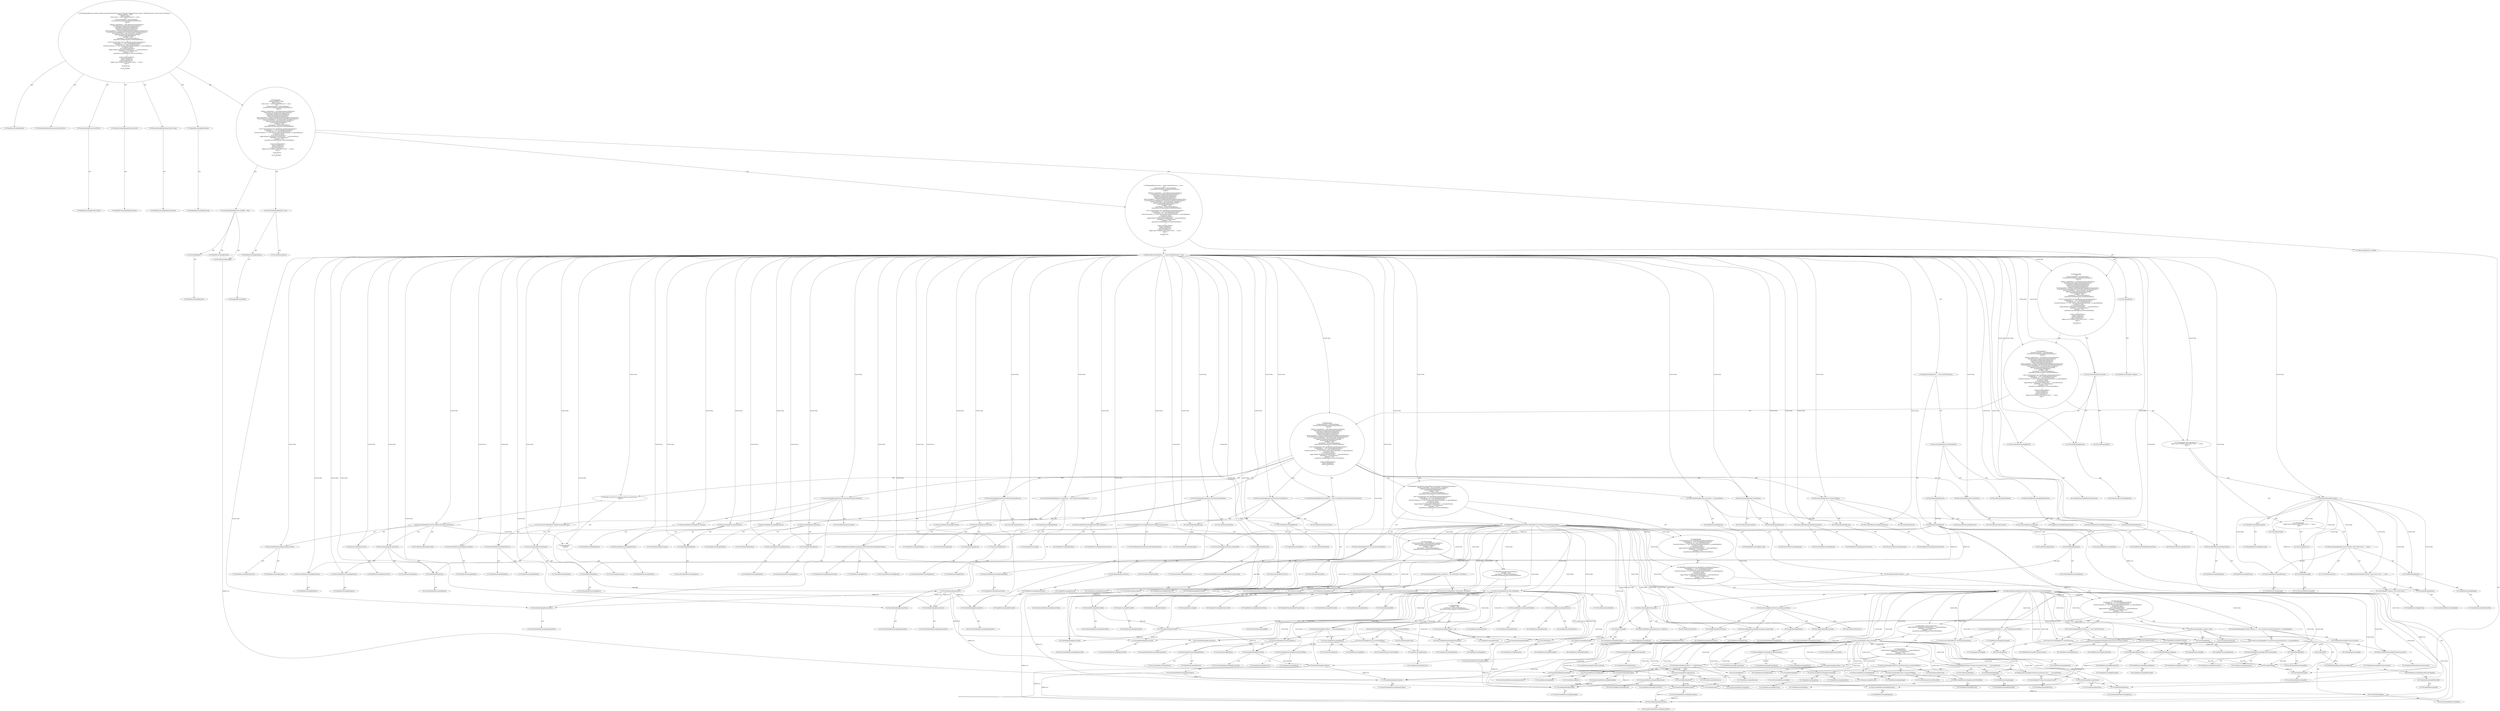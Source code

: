 digraph "addInstrumentationToArchive#?,CoberturaFile,ZipInputStream,ZipOutputStream" {
0 [label="2:CtTypeReferenceImpl@boolean" shape=ellipse]
1 [label="2:CtVirtualElement@addInstrumentationToArchive" shape=ellipse]
2 [label="3:CtParameterImpl@CoberturaFile file" shape=ellipse]
3 [label="3:CtTypeReferenceImpl@CoberturaFile" shape=ellipse]
4 [label="3:CtParameterImpl@ZipInputStream archive" shape=ellipse]
5 [label="3:CtTypeReferenceImpl@ZipInputStream" shape=ellipse]
6 [label="3:CtParameterImpl@ZipOutputStream output" shape=ellipse]
7 [label="3:CtTypeReferenceImpl@ZipOutputStream" shape=ellipse]
8 [label="3:CtTypeReferenceImpl@Exception" shape=ellipse]
9 [label="3:CtPackageReferenceImpl@java.lang" shape=ellipse]
10 [label="4:CtTypeReferenceImpl@boolean" shape=ellipse]
11 [label="4:CtLiteralImpl@false" shape=ellipse]
12 [label="4:CtTypeReferenceImpl@boolean" shape=ellipse]
13 [label="4:CtVirtualElement@modified" shape=ellipse]
14 [label="4:CtLocalVariableImpl@boolean modified = false" shape=ellipse]
15 [label="5:CtTypeReferenceImpl@ZipEntry" shape=ellipse]
16 [label="5:CtPackageReferenceImpl@" shape=ellipse]
17 [label="5:CtVirtualElement@entry" shape=ellipse]
18 [label="5:CtLocalVariableImpl@ZipEntry entry" shape=ellipse]
19 [label="6:CtVariableWriteImpl@entry" shape=ellipse]
20 [label="6:CtLocalVariableReferenceImpl@entry" shape=ellipse]
21 [label="6:CtExecutableReferenceImpl@getNextEntry()" shape=ellipse]
22 [label="6:CtTypeReferenceImpl@ZipInputStream" shape=ellipse]
23 [label="6:CtVirtualElement@getNextEntry" shape=ellipse]
24 [label="6:CtVariableReadImpl@archive" shape=ellipse]
25 [label="6:CtParameterReferenceImpl@archive" shape=ellipse]
26 [label="6:CtInvocationImpl@archive.getNextEntry()" shape=ellipse]
27 [label="6:CtAssignmentImpl@(entry = archive.getNextEntry())" shape=ellipse]
28 [label="6:CtLiteralImpl@null" shape=ellipse]
29 [label="6:CtTypeReferenceImpl@<nulltype>" shape=ellipse]
30 [label="6:CtBinaryOperatorImpl@(entry = archive.getNextEntry()) != null" shape=ellipse]
31 [label="8:CtTypeReferenceImpl@String" shape=ellipse]
32 [label="8:CtPackageReferenceImpl@java.lang" shape=ellipse]
33 [label="8:CtExecutableReferenceImpl@getName()" shape=ellipse]
34 [label="8:CtTypeReferenceImpl@ZipEntry" shape=ellipse]
35 [label="8:CtTypeReferenceImpl@String" shape=ellipse]
36 [label="8:CtVirtualElement@getName" shape=ellipse]
37 [label="8:CtVariableReadImpl@entry" shape=ellipse]
38 [label="8:CtLocalVariableReferenceImpl@entry" shape=ellipse]
39 [label="8:CtInvocationImpl@entry.getName()" shape=ellipse]
40 [label="8:CtVirtualElement@entryName" shape=ellipse]
41 [label="8:CtLocalVariableImpl@String entryName = entry.getName()" shape=ellipse]
42 [label="9:CtExecutableReferenceImpl@isSignatureFile()" shape=ellipse]
43 [label="9:CtTypeReferenceImpl@ArchiveUtil" shape=ellipse]
44 [label="9:CtTypeReferenceImpl@boolean" shape=ellipse]
45 [label="9:CtVirtualElement@isSignatureFile" shape=ellipse]
46 [label="9:CtTypeAccessImpl@ArchiveUtil" shape=ellipse]
47 [label="9:CtTypeReferenceImpl@ArchiveUtil" shape=ellipse]
48 [label="9:CtExecutableReferenceImpl@getName()" shape=ellipse]
49 [label="9:CtTypeReferenceImpl@ZipEntry" shape=ellipse]
50 [label="9:CtVirtualElement@getName" shape=ellipse]
51 [label="9:CtVariableReadImpl@entry" shape=ellipse]
52 [label="9:CtLocalVariableReferenceImpl@entry" shape=ellipse]
53 [label="9:CtInvocationImpl@entry.getName()" shape=ellipse]
54 [label="9:CtInvocationImpl@ArchiveUtil.isSignatureFile(entry.getName())" shape=ellipse]
55 [label="10:CtContinueImpl@continue" shape=ellipse]
56 [label="9:CtBlockImpl@\{
    continue;
\}" shape=ellipse]
57 [label="9:CtIfImpl@if (ArchiveUtil.isSignatureFile(entry.getName())) \{
    continue;
\}" shape=ellipse]
58 [label="12:CtTypeReferenceImpl@ZipEntry" shape=ellipse]
59 [label="12:CtPackageReferenceImpl@" shape=ellipse]
60 [label="12:CtExecutableReferenceImpl@ZipEntry()" shape=ellipse]
61 [label="12:CtTypeReferenceImpl@ZipEntry" shape=ellipse]
62 [label="12:CtTypeReferenceImpl@ZipEntry" shape=ellipse]
63 [label="12:CtExecutableReferenceImpl@getName()" shape=ellipse]
64 [label="12:CtTypeReferenceImpl@ZipEntry" shape=ellipse]
65 [label="12:CtVirtualElement@getName" shape=ellipse]
66 [label="12:CtVariableReadImpl@entry" shape=ellipse]
67 [label="12:CtLocalVariableReferenceImpl@entry" shape=ellipse]
68 [label="12:CtInvocationImpl@entry.getName()" shape=ellipse]
69 [label="12:CtConstructorCallImpl@new ZipEntry(entry.getName())" shape=ellipse]
70 [label="12:CtVirtualElement@outputEntry" shape=ellipse]
71 [label="12:CtLocalVariableImpl@ZipEntry outputEntry = new ZipEntry(entry.getName())" shape=ellipse]
72 [label="13:CtExecutableReferenceImpl@setComment()" shape=ellipse]
73 [label="13:CtTypeReferenceImpl@ZipEntry" shape=ellipse]
74 [label="13:CtVirtualElement@setComment" shape=ellipse]
75 [label="13:CtVariableReadImpl@outputEntry" shape=ellipse]
76 [label="13:CtLocalVariableReferenceImpl@outputEntry" shape=ellipse]
77 [label="13:CtExecutableReferenceImpl@getComment()" shape=ellipse]
78 [label="13:CtTypeReferenceImpl@ZipEntry" shape=ellipse]
79 [label="13:CtVirtualElement@getComment" shape=ellipse]
80 [label="13:CtVariableReadImpl@entry" shape=ellipse]
81 [label="13:CtLocalVariableReferenceImpl@entry" shape=ellipse]
82 [label="13:CtInvocationImpl@entry.getComment()" shape=ellipse]
83 [label="13:CtInvocationImpl@outputEntry.setComment(entry.getComment())" shape=ellipse]
84 [label="14:CtExecutableReferenceImpl@setExtra()" shape=ellipse]
85 [label="14:CtTypeReferenceImpl@ZipEntry" shape=ellipse]
86 [label="14:CtVirtualElement@setExtra" shape=ellipse]
87 [label="14:CtVariableReadImpl@outputEntry" shape=ellipse]
88 [label="14:CtLocalVariableReferenceImpl@outputEntry" shape=ellipse]
89 [label="14:CtExecutableReferenceImpl@getExtra()" shape=ellipse]
90 [label="14:CtTypeReferenceImpl@ZipEntry" shape=ellipse]
91 [label="14:CtVirtualElement@getExtra" shape=ellipse]
92 [label="14:CtVariableReadImpl@entry" shape=ellipse]
93 [label="14:CtLocalVariableReferenceImpl@entry" shape=ellipse]
94 [label="14:CtInvocationImpl@entry.getExtra()" shape=ellipse]
95 [label="14:CtInvocationImpl@outputEntry.setExtra(entry.getExtra())" shape=ellipse]
96 [label="15:CtExecutableReferenceImpl@setTime()" shape=ellipse]
97 [label="15:CtTypeReferenceImpl@ZipEntry" shape=ellipse]
98 [label="15:CtVirtualElement@setTime" shape=ellipse]
99 [label="15:CtVariableReadImpl@outputEntry" shape=ellipse]
100 [label="15:CtLocalVariableReferenceImpl@outputEntry" shape=ellipse]
101 [label="15:CtExecutableReferenceImpl@getTime()" shape=ellipse]
102 [label="15:CtTypeReferenceImpl@ZipEntry" shape=ellipse]
103 [label="15:CtVirtualElement@getTime" shape=ellipse]
104 [label="15:CtVariableReadImpl@entry" shape=ellipse]
105 [label="15:CtLocalVariableReferenceImpl@entry" shape=ellipse]
106 [label="15:CtInvocationImpl@entry.getTime()" shape=ellipse]
107 [label="15:CtInvocationImpl@outputEntry.setTime(entry.getTime())" shape=ellipse]
108 [label="16:CtExecutableReferenceImpl@putNextEntry(ZipEntry)" shape=ellipse]
109 [label="16:CtTypeReferenceImpl@ZipOutputStream" shape=ellipse]
110 [label="16:CtTypeReferenceImpl@ZipEntry" shape=ellipse]
111 [label="16:CtVirtualElement@putNextEntry" shape=ellipse]
112 [label="16:CtVariableReadImpl@output" shape=ellipse]
113 [label="16:CtParameterReferenceImpl@output" shape=ellipse]
114 [label="16:CtVariableReadImpl@outputEntry" shape=ellipse]
115 [label="16:CtLocalVariableReferenceImpl@outputEntry" shape=ellipse]
116 [label="16:CtInvocationImpl@output.putNextEntry(outputEntry)" shape=ellipse]
117 [label="17:CtVirtualElement@byte[]" shape=ellipse]
118 [label="17:CtArrayTypeReferenceImpl@byte[]" shape=ellipse]
119 [label="17:CtTypeReferenceImpl@byte" shape=ellipse]
120 [label="17:CtExecutableReferenceImpl@createByteArrayFromInputStream(ZipInputStream)" shape=ellipse]
121 [label="17:CtTypeReferenceImpl@IOUtil" shape=ellipse]
122 [label="17:CtArrayTypeReferenceImpl@byte[]" shape=ellipse]
123 [label="17:CtTypeReferenceImpl@ZipInputStream" shape=ellipse]
124 [label="17:CtVirtualElement@createByteArrayFromInputStream" shape=ellipse]
125 [label="17:CtTypeAccessImpl@IOUtil" shape=ellipse]
126 [label="17:CtTypeReferenceImpl@IOUtil" shape=ellipse]
127 [label="17:CtVariableReadImpl@archive" shape=ellipse]
128 [label="17:CtParameterReferenceImpl@archive" shape=ellipse]
129 [label="17:CtInvocationImpl@IOUtil.createByteArrayFromInputStream(archive)" shape=ellipse]
130 [label="17:CtVirtualElement@entryBytes" shape=ellipse]
131 [label="17:CtLocalVariableImpl@byte[] entryBytes = IOUtil.createByteArrayFromInputStream(archive)" shape=ellipse]
132 [label="18:CtExecutableReferenceImpl@isSpecified()" shape=ellipse]
133 [label="18:CtTypeReferenceImpl@classPattern" shape=ellipse]
134 [label="18:CtVirtualElement@isSpecified" shape=ellipse]
135 [label="18:CtFieldReferenceImpl@classPattern" shape=ellipse]
136 [label="18:CtTypeReferenceImpl@PlaceHold" shape=ellipse]
137 [label="18:CtFieldReadImpl@classPattern" shape=ellipse]
138 [label="18:CtInvocationImpl@classPattern.isSpecified()" shape=ellipse]
139 [label="18:CtExecutableReferenceImpl@isArchive(java.lang.String)" shape=ellipse]
140 [label="18:CtTypeReferenceImpl@ArchiveUtil" shape=ellipse]
141 [label="18:CtTypeReferenceImpl@String" shape=ellipse]
142 [label="18:CtVirtualElement@isArchive" shape=ellipse]
143 [label="18:CtTypeAccessImpl@ArchiveUtil" shape=ellipse]
144 [label="18:CtTypeReferenceImpl@ArchiveUtil" shape=ellipse]
145 [label="18:CtVariableReadImpl@entryName" shape=ellipse]
146 [label="18:CtLocalVariableReferenceImpl@entryName" shape=ellipse]
147 [label="18:CtInvocationImpl@ArchiveUtil.isArchive(entryName)" shape=ellipse]
148 [label="18:CtBinaryOperatorImpl@classPattern.isSpecified() && ArchiveUtil.isArchive(entryName)" shape=ellipse]
149 [label="19:CtTypeReferenceImpl@Archive" shape=ellipse]
150 [label="19:CtPackageReferenceImpl@" shape=ellipse]
151 [label="19:CtExecutableReferenceImpl@Archive()" shape=ellipse]
152 [label="19:CtTypeReferenceImpl@Archive" shape=ellipse]
153 [label="19:CtTypeReferenceImpl@Archive" shape=ellipse]
154 [label="19:CtVariableReadImpl@file" shape=ellipse]
155 [label="19:CtParameterReferenceImpl@file" shape=ellipse]
156 [label="19:CtVariableReadImpl@entryBytes" shape=ellipse]
157 [label="19:CtLocalVariableReferenceImpl@entryBytes" shape=ellipse]
158 [label="19:CtConstructorCallImpl@new Archive(file, entryBytes)" shape=ellipse]
159 [label="19:CtVirtualElement@archiveObj" shape=ellipse]
160 [label="19:CtLocalVariableImpl@Archive archiveObj = new Archive(file, entryBytes)" shape=ellipse]
161 [label="20:CtExecutableReferenceImpl@addInstrumentationToArchive(CoberturaFile,ZipInputStream,ZipOutputStream)" shape=ellipse]
162 [label="20:CtTypeReferenceImpl@PlaceHold" shape=ellipse]
163 [label="20:CtTypeReferenceImpl@boolean" shape=ellipse]
164 [label="20:CtTypeReferenceImpl@CoberturaFile" shape=ellipse]
165 [label="20:CtTypeReferenceImpl@ZipInputStream" shape=ellipse]
166 [label="20:CtTypeReferenceImpl@ZipOutputStream" shape=ellipse]
167 [label="20:CtVirtualElement@addInstrumentationToArchive" shape=ellipse]
168 [label="20:CtTypeAccessImpl@PlaceHold" shape=ellipse]
169 [label="20:CtTypeReferenceImpl@PlaceHold" shape=ellipse]
170 [label="20:CtThisAccessImpl@" shape=ellipse]
171 [label="20:CtTypeReferenceImpl@PlaceHold" shape=ellipse]
172 [label="20:CtVariableReadImpl@archiveObj" shape=ellipse]
173 [label="20:CtLocalVariableReferenceImpl@archiveObj" shape=ellipse]
174 [label="20:CtInvocationImpl@addInstrumentationToArchive(archiveObj)" shape=ellipse]
175 [label="21:CtExecutableReferenceImpl@isModified()" shape=ellipse]
176 [label="21:CtTypeReferenceImpl@Archive" shape=ellipse]
177 [label="21:CtTypeReferenceImpl@boolean" shape=ellipse]
178 [label="21:CtVirtualElement@isModified" shape=ellipse]
179 [label="21:CtVariableReadImpl@archiveObj" shape=ellipse]
180 [label="21:CtLocalVariableReferenceImpl@archiveObj" shape=ellipse]
181 [label="21:CtInvocationImpl@archiveObj.isModified()" shape=ellipse]
182 [label="22:CtVariableWriteImpl@modified" shape=ellipse]
183 [label="22:CtLocalVariableReferenceImpl@modified" shape=ellipse]
184 [label="22:CtLiteralImpl@true" shape=ellipse]
185 [label="22:CtTypeReferenceImpl@boolean" shape=ellipse]
186 [label="22:CtTypeReferenceImpl@boolean" shape=ellipse]
187 [label="22:CtAssignmentImpl@modified = true" shape=ellipse]
188 [label="23:CtVariableWriteImpl@entryBytes" shape=ellipse]
189 [label="23:CtLocalVariableReferenceImpl@entryBytes" shape=ellipse]
190 [label="23:CtExecutableReferenceImpl@getBytes()" shape=ellipse]
191 [label="23:CtTypeReferenceImpl@Archive" shape=ellipse]
192 [label="23:CtArrayTypeReferenceImpl@byte[]" shape=ellipse]
193 [label="23:CtVirtualElement@getBytes" shape=ellipse]
194 [label="23:CtVariableReadImpl@archiveObj" shape=ellipse]
195 [label="23:CtLocalVariableReferenceImpl@archiveObj" shape=ellipse]
196 [label="23:CtInvocationImpl@archiveObj.getBytes()" shape=ellipse]
197 [label="23:CtVirtualElement@byte[]" shape=ellipse]
198 [label="23:CtArrayTypeReferenceImpl@byte[]" shape=ellipse]
199 [label="23:CtTypeReferenceImpl@byte" shape=ellipse]
200 [label="23:CtAssignmentImpl@entryBytes = archiveObj.getBytes()" shape=ellipse]
201 [label="24:CtExecutableReferenceImpl@setTime(long)" shape=ellipse]
202 [label="24:CtTypeReferenceImpl@ZipEntry" shape=ellipse]
203 [label="24:CtTypeReferenceImpl@long" shape=ellipse]
204 [label="24:CtVirtualElement@setTime" shape=ellipse]
205 [label="24:CtVariableReadImpl@outputEntry" shape=ellipse]
206 [label="24:CtLocalVariableReferenceImpl@outputEntry" shape=ellipse]
207 [label="24:CtExecutableReferenceImpl@currentTimeMillis()" shape=ellipse]
208 [label="24:CtTypeReferenceImpl@System" shape=ellipse]
209 [label="24:CtTypeReferenceImpl@long" shape=ellipse]
210 [label="24:CtVirtualElement@currentTimeMillis" shape=ellipse]
211 [label="24:CtTypeAccessImpl@System" shape=ellipse]
212 [label="24:CtTypeReferenceImpl@System" shape=ellipse]
213 [label="24:CtInvocationImpl@System.currentTimeMillis()" shape=ellipse]
214 [label="24:CtInvocationImpl@outputEntry.setTime(System.currentTimeMillis())" shape=ellipse]
215 [label="21:CtBlockImpl@\{
    modified = true;
    entryBytes = archiveObj.getBytes();
    outputEntry.setTime(System.currentTimeMillis());
\}" shape=ellipse]
216 [label="21:CtIfImpl@if (archiveObj.isModified()) \{
    modified = true;
    entryBytes = archiveObj.getBytes();
    outputEntry.setTime(System.currentTimeMillis());
\}" shape=ellipse]
217 [label="18:CtBlockImpl@\{
    Archive archiveObj = new Archive(file, entryBytes);
    addInstrumentationToArchive(archiveObj);
    if (archiveObj.isModified()) \{
        modified = true;
        entryBytes = archiveObj.getBytes();
        outputEntry.setTime(System.currentTimeMillis());
    \}
\}" shape=ellipse]
218 [label="26:CtExecutableReferenceImpl@isClass(<unknown>)" shape=ellipse]
219 [label="26:CtTypeReferenceImpl@null" shape=ellipse]
220 [label="26:CtVirtualElement@isClass" shape=ellipse]
221 [label="26:CtTypeAccessImpl@PlaceHold" shape=ellipse]
222 [label="26:CtTypeReferenceImpl@PlaceHold" shape=ellipse]
223 [label="26:CtThisAccessImpl@" shape=ellipse]
224 [label="26:CtTypeReferenceImpl@PlaceHold" shape=ellipse]
225 [label="26:CtVariableReadImpl@entry" shape=ellipse]
226 [label="26:CtLocalVariableReferenceImpl@entry" shape=ellipse]
227 [label="26:CtInvocationImpl@isClass(entry)" shape=ellipse]
228 [label="26:CtExecutableReferenceImpl@matches(java.lang.String)" shape=ellipse]
229 [label="26:CtTypeReferenceImpl@classPattern" shape=ellipse]
230 [label="26:CtTypeReferenceImpl@String" shape=ellipse]
231 [label="26:CtVirtualElement@matches" shape=ellipse]
232 [label="26:CtFieldReferenceImpl@classPattern" shape=ellipse]
233 [label="26:CtTypeReferenceImpl@PlaceHold" shape=ellipse]
234 [label="26:CtFieldReadImpl@classPattern" shape=ellipse]
235 [label="26:CtVariableReadImpl@entryName" shape=ellipse]
236 [label="26:CtLocalVariableReferenceImpl@entryName" shape=ellipse]
237 [label="26:CtInvocationImpl@classPattern.matches(entryName)" shape=ellipse]
238 [label="26:CtBinaryOperatorImpl@isClass(entry) && classPattern.matches(entryName)" shape=ellipse]
239 [label="27:CtTypeReferenceImpl@ClassReader" shape=ellipse]
240 [label="27:CtPackageReferenceImpl@" shape=ellipse]
241 [label="27:CtExecutableReferenceImpl@ClassReader(byte[])" shape=ellipse]
242 [label="27:CtTypeReferenceImpl@ClassReader" shape=ellipse]
243 [label="27:CtTypeReferenceImpl@ClassReader" shape=ellipse]
244 [label="27:CtArrayTypeReferenceImpl@byte[]" shape=ellipse]
245 [label="27:CtVariableReadImpl@entryBytes" shape=ellipse]
246 [label="27:CtLocalVariableReferenceImpl@entryBytes" shape=ellipse]
247 [label="27:CtConstructorCallImpl@new ClassReader(entryBytes)" shape=ellipse]
248 [label="27:CtVirtualElement@cr" shape=ellipse]
249 [label="27:CtLocalVariableImpl@ClassReader cr = new ClassReader(entryBytes)" shape=ellipse]
250 [label="28:CtTypeReferenceImpl@ClassWriter" shape=ellipse]
251 [label="28:CtPackageReferenceImpl@" shape=ellipse]
252 [label="28:CtExecutableReferenceImpl@ClassWriter(boolean)" shape=ellipse]
253 [label="28:CtTypeReferenceImpl@ClassWriter" shape=ellipse]
254 [label="28:CtTypeReferenceImpl@ClassWriter" shape=ellipse]
255 [label="28:CtTypeReferenceImpl@boolean" shape=ellipse]
256 [label="28:CtLiteralImpl@true" shape=ellipse]
257 [label="28:CtTypeReferenceImpl@boolean" shape=ellipse]
258 [label="28:CtConstructorCallImpl@new ClassWriter(true)" shape=ellipse]
259 [label="28:CtVirtualElement@cw" shape=ellipse]
260 [label="28:CtLocalVariableImpl@ClassWriter cw = new ClassWriter(true)" shape=ellipse]
261 [label="29:CtTypeReferenceImpl@ClassInstrumenter" shape=ellipse]
262 [label="29:CtPackageReferenceImpl@" shape=ellipse]
263 [label="29:CtExecutableReferenceImpl@ClassInstrumenter()" shape=ellipse]
264 [label="29:CtTypeReferenceImpl@ClassInstrumenter" shape=ellipse]
265 [label="29:CtTypeReferenceImpl@ClassInstrumenter" shape=ellipse]
266 [label="29:CtFieldReferenceImpl@projectData" shape=ellipse]
267 [label="29:CtTypeReferenceImpl@PlaceHold" shape=ellipse]
268 [label="29:CtFieldReadImpl@projectData" shape=ellipse]
269 [label="29:CtVariableReadImpl@cw" shape=ellipse]
270 [label="29:CtLocalVariableReferenceImpl@cw" shape=ellipse]
271 [label="29:CtFieldReferenceImpl@ignoreRegexes" shape=ellipse]
272 [label="29:CtTypeReferenceImpl@PlaceHold" shape=ellipse]
273 [label="29:CtFieldReadImpl@ignoreRegexes" shape=ellipse]
274 [label="29:CtConstructorCallImpl@new ClassInstrumenter(projectData, cw, ignoreRegexes)" shape=ellipse]
275 [label="29:CtVirtualElement@cv" shape=ellipse]
276 [label="29:CtLocalVariableImpl@ClassInstrumenter cv = new ClassInstrumenter(projectData, cw, ignoreRegexes)" shape=ellipse]
277 [label="30:CtExecutableReferenceImpl@accept(ClassInstrumenter,boolean)" shape=ellipse]
278 [label="30:CtTypeReferenceImpl@ClassReader" shape=ellipse]
279 [label="30:CtTypeReferenceImpl@ClassInstrumenter" shape=ellipse]
280 [label="30:CtTypeReferenceImpl@boolean" shape=ellipse]
281 [label="30:CtVirtualElement@accept" shape=ellipse]
282 [label="30:CtVariableReadImpl@cr" shape=ellipse]
283 [label="30:CtLocalVariableReferenceImpl@cr" shape=ellipse]
284 [label="30:CtVariableReadImpl@cv" shape=ellipse]
285 [label="30:CtLocalVariableReferenceImpl@cv" shape=ellipse]
286 [label="30:CtLiteralImpl@false" shape=ellipse]
287 [label="30:CtTypeReferenceImpl@boolean" shape=ellipse]
288 [label="30:CtInvocationImpl@cr.accept(cv, false)" shape=ellipse]
289 [label="31:CtExecutableReferenceImpl@isInstrumented()" shape=ellipse]
290 [label="31:CtTypeReferenceImpl@ClassInstrumenter" shape=ellipse]
291 [label="31:CtTypeReferenceImpl@boolean" shape=ellipse]
292 [label="31:CtVirtualElement@isInstrumented" shape=ellipse]
293 [label="31:CtVariableReadImpl@cv" shape=ellipse]
294 [label="31:CtLocalVariableReferenceImpl@cv" shape=ellipse]
295 [label="31:CtInvocationImpl@cv.isInstrumented()" shape=ellipse]
296 [label="32:CtExecutableReferenceImpl@debug()" shape=ellipse]
297 [label="32:CtTypeReferenceImpl@logger" shape=ellipse]
298 [label="32:CtVirtualElement@debug" shape=ellipse]
299 [label="32:CtFieldReferenceImpl@logger" shape=ellipse]
300 [label="32:CtTypeReferenceImpl@PlaceHold" shape=ellipse]
301 [label="32:CtFieldReadImpl@logger" shape=ellipse]
302 [label="32:CtLiteralImpl@\"Putting instrumented entry: \"" shape=ellipse]
303 [label="32:CtTypeReferenceImpl@String" shape=ellipse]
304 [label="32:CtExecutableReferenceImpl@getName()" shape=ellipse]
305 [label="32:CtTypeReferenceImpl@ZipEntry" shape=ellipse]
306 [label="32:CtVirtualElement@getName" shape=ellipse]
307 [label="32:CtVariableReadImpl@entry" shape=ellipse]
308 [label="32:CtLocalVariableReferenceImpl@entry" shape=ellipse]
309 [label="32:CtInvocationImpl@entry.getName()" shape=ellipse]
310 [label="32:CtBinaryOperatorImpl@\"Putting instrumented entry: \" + entry.getName()" shape=ellipse]
311 [label="32:CtInvocationImpl@logger.debug(\"Putting instrumented entry: \" + entry.getName())" shape=ellipse]
312 [label="33:CtVariableWriteImpl@entryBytes" shape=ellipse]
313 [label="33:CtLocalVariableReferenceImpl@entryBytes" shape=ellipse]
314 [label="33:CtExecutableReferenceImpl@toByteArray()" shape=ellipse]
315 [label="33:CtTypeReferenceImpl@ClassWriter" shape=ellipse]
316 [label="33:CtArrayTypeReferenceImpl@byte[]" shape=ellipse]
317 [label="33:CtVirtualElement@toByteArray" shape=ellipse]
318 [label="33:CtVariableReadImpl@cw" shape=ellipse]
319 [label="33:CtLocalVariableReferenceImpl@cw" shape=ellipse]
320 [label="33:CtInvocationImpl@cw.toByteArray()" shape=ellipse]
321 [label="33:CtVirtualElement@byte[]" shape=ellipse]
322 [label="33:CtArrayTypeReferenceImpl@byte[]" shape=ellipse]
323 [label="33:CtTypeReferenceImpl@byte" shape=ellipse]
324 [label="33:CtAssignmentImpl@entryBytes = cw.toByteArray()" shape=ellipse]
325 [label="34:CtVariableWriteImpl@modified" shape=ellipse]
326 [label="34:CtLocalVariableReferenceImpl@modified" shape=ellipse]
327 [label="34:CtLiteralImpl@true" shape=ellipse]
328 [label="34:CtTypeReferenceImpl@boolean" shape=ellipse]
329 [label="34:CtTypeReferenceImpl@boolean" shape=ellipse]
330 [label="34:CtAssignmentImpl@modified = true" shape=ellipse]
331 [label="35:CtExecutableReferenceImpl@setTime(long)" shape=ellipse]
332 [label="35:CtTypeReferenceImpl@ZipEntry" shape=ellipse]
333 [label="35:CtTypeReferenceImpl@long" shape=ellipse]
334 [label="35:CtVirtualElement@setTime" shape=ellipse]
335 [label="35:CtVariableReadImpl@outputEntry" shape=ellipse]
336 [label="35:CtLocalVariableReferenceImpl@outputEntry" shape=ellipse]
337 [label="35:CtExecutableReferenceImpl@currentTimeMillis()" shape=ellipse]
338 [label="35:CtTypeReferenceImpl@System" shape=ellipse]
339 [label="35:CtTypeReferenceImpl@long" shape=ellipse]
340 [label="35:CtVirtualElement@currentTimeMillis" shape=ellipse]
341 [label="35:CtTypeAccessImpl@System" shape=ellipse]
342 [label="35:CtTypeReferenceImpl@System" shape=ellipse]
343 [label="35:CtInvocationImpl@System.currentTimeMillis()" shape=ellipse]
344 [label="35:CtInvocationImpl@outputEntry.setTime(System.currentTimeMillis())" shape=ellipse]
345 [label="31:CtBlockImpl@\{
    logger.debug(\"Putting instrumented entry: \" + entry.getName());
    entryBytes = cw.toByteArray();
    modified = true;
    outputEntry.setTime(System.currentTimeMillis());
\}" shape=ellipse]
346 [label="31:CtIfImpl@if (cv.isInstrumented()) \{
    logger.debug(\"Putting instrumented entry: \" + entry.getName());
    entryBytes = cw.toByteArray();
    modified = true;
    outputEntry.setTime(System.currentTimeMillis());
\}" shape=ellipse]
347 [label="26:CtBlockImpl@\{
    ClassReader cr = new ClassReader(entryBytes);
    ClassWriter cw = new ClassWriter(true);
    ClassInstrumenter cv = new ClassInstrumenter(projectData, cw, ignoreRegexes);
    cr.accept(cv, false);
    if (cv.isInstrumented()) \{
        logger.debug(\"Putting instrumented entry: \" + entry.getName());
        entryBytes = cw.toByteArray();
        modified = true;
        outputEntry.setTime(System.currentTimeMillis());
    \}
\}" shape=ellipse]
348 [label="26:CtIfImpl@if (isClass(entry) && classPattern.matches(entryName)) \{
    ClassReader cr = new ClassReader(entryBytes);
    ClassWriter cw = new ClassWriter(true);
    ClassInstrumenter cv = new ClassInstrumenter(projectData, cw, ignoreRegexes);
    cr.accept(cv, false);
    if (cv.isInstrumented()) \{
        logger.debug(\"Putting instrumented entry: \" + entry.getName());
        entryBytes = cw.toByteArray();
        modified = true;
        outputEntry.setTime(System.currentTimeMillis());
    \}
\}" shape=ellipse]
349 [label="26:CtBlockImpl@
    if (isClass(entry) && classPattern.matches(entryName)) \{
        ClassReader cr = new ClassReader(entryBytes);
        ClassWriter cw = new ClassWriter(true);
        ClassInstrumenter cv = new ClassInstrumenter(projectData, cw, ignoreRegexes);
        cr.accept(cv, false);
        if (cv.isInstrumented()) \{
            logger.debug(\"Putting instrumented entry: \" + entry.getName());
            entryBytes = cw.toByteArray();
            modified = true;
            outputEntry.setTime(System.currentTimeMillis());
        \}
    \}
" shape=ellipse]
350 [label="18:CtIfImpl@if (classPattern.isSpecified() && ArchiveUtil.isArchive(entryName)) \{
    Archive archiveObj = new Archive(file, entryBytes);
    addInstrumentationToArchive(archiveObj);
    if (archiveObj.isModified()) \{
        modified = true;
        entryBytes = archiveObj.getBytes();
        outputEntry.setTime(System.currentTimeMillis());
    \}
\} else if (isClass(entry) && classPattern.matches(entryName)) \{
    ClassReader cr = new ClassReader(entryBytes);
    ClassWriter cw = new ClassWriter(true);
    ClassInstrumenter cv = new ClassInstrumenter(projectData, cw, ignoreRegexes);
    cr.accept(cv, false);
    if (cv.isInstrumented()) \{
        logger.debug(\"Putting instrumented entry: \" + entry.getName());
        entryBytes = cw.toByteArray();
        modified = true;
        outputEntry.setTime(System.currentTimeMillis());
    \}
\}" shape=ellipse]
351 [label="38:CtExecutableReferenceImpl@write(byte[])" shape=ellipse]
352 [label="38:CtTypeReferenceImpl@ZipOutputStream" shape=ellipse]
353 [label="38:CtArrayTypeReferenceImpl@byte[]" shape=ellipse]
354 [label="38:CtVirtualElement@write" shape=ellipse]
355 [label="38:CtVariableReadImpl@output" shape=ellipse]
356 [label="38:CtParameterReferenceImpl@output" shape=ellipse]
357 [label="38:CtVariableReadImpl@entryBytes" shape=ellipse]
358 [label="38:CtLocalVariableReferenceImpl@entryBytes" shape=ellipse]
359 [label="38:CtInvocationImpl@output.write(entryBytes)" shape=ellipse]
360 [label="39:CtExecutableReferenceImpl@closeEntry()" shape=ellipse]
361 [label="39:CtTypeReferenceImpl@ZipOutputStream" shape=ellipse]
362 [label="39:CtVirtualElement@closeEntry" shape=ellipse]
363 [label="39:CtVariableReadImpl@output" shape=ellipse]
364 [label="39:CtParameterReferenceImpl@output" shape=ellipse]
365 [label="39:CtInvocationImpl@output.closeEntry()" shape=ellipse]
366 [label="40:CtExecutableReferenceImpl@closeEntry()" shape=ellipse]
367 [label="40:CtTypeReferenceImpl@ZipInputStream" shape=ellipse]
368 [label="40:CtVirtualElement@closeEntry" shape=ellipse]
369 [label="40:CtVariableReadImpl@archive" shape=ellipse]
370 [label="40:CtParameterReferenceImpl@archive" shape=ellipse]
371 [label="40:CtInvocationImpl@archive.closeEntry()" shape=ellipse]
372 [label="7:CtBlockImpl@\{
    String entryName = entry.getName();
    if (ArchiveUtil.isSignatureFile(entry.getName())) \{
        continue;
    \}
    ZipEntry outputEntry = new ZipEntry(entry.getName());
    outputEntry.setComment(entry.getComment());
    outputEntry.setExtra(entry.getExtra());
    outputEntry.setTime(entry.getTime());
    output.putNextEntry(outputEntry);
    byte[] entryBytes = IOUtil.createByteArrayFromInputStream(archive);
    if (classPattern.isSpecified() && ArchiveUtil.isArchive(entryName)) \{
        Archive archiveObj = new Archive(file, entryBytes);
        addInstrumentationToArchive(archiveObj);
        if (archiveObj.isModified()) \{
            modified = true;
            entryBytes = archiveObj.getBytes();
            outputEntry.setTime(System.currentTimeMillis());
        \}
    \} else if (isClass(entry) && classPattern.matches(entryName)) \{
        ClassReader cr = new ClassReader(entryBytes);
        ClassWriter cw = new ClassWriter(true);
        ClassInstrumenter cv = new ClassInstrumenter(projectData, cw, ignoreRegexes);
        cr.accept(cv, false);
        if (cv.isInstrumented()) \{
            logger.debug(\"Putting instrumented entry: \" + entry.getName());
            entryBytes = cw.toByteArray();
            modified = true;
            outputEntry.setTime(System.currentTimeMillis());
        \}
    \}
    output.write(entryBytes);
    output.closeEntry();
    archive.closeEntry();
\}" shape=ellipse]
373 [label="41:CtVirtualElement@e" shape=ellipse]
374 [label="41:CtTypeReferenceImpl@Exception" shape=ellipse]
375 [label="41:CtPackageReferenceImpl@java.lang" shape=ellipse]
376 [label="41:CtCatchVariableImpl@Exception e" shape=ellipse]
377 [label="42:CtExecutableReferenceImpl@warn()" shape=ellipse]
378 [label="42:CtTypeReferenceImpl@logger" shape=ellipse]
379 [label="42:CtVirtualElement@warn" shape=ellipse]
380 [label="42:CtFieldReferenceImpl@logger" shape=ellipse]
381 [label="42:CtTypeReferenceImpl@PlaceHold" shape=ellipse]
382 [label="42:CtFieldReadImpl@logger" shape=ellipse]
383 [label="42:CtLiteralImpl@\"Problems with archive entry: \"" shape=ellipse]
384 [label="42:CtTypeReferenceImpl@String" shape=ellipse]
385 [label="42:CtVariableReadImpl@entry" shape=ellipse]
386 [label="42:CtLocalVariableReferenceImpl@entry" shape=ellipse]
387 [label="42:CtBinaryOperatorImpl@\"Problems with archive entry: \" + entry" shape=ellipse]
388 [label="42:CtInvocationImpl@logger.warn(\"Problems with archive entry: \" + entry)" shape=ellipse]
389 [label="43:CtVariableReadImpl@e" shape=ellipse]
390 [label="43:CtCatchVariableReferenceImpl@e" shape=ellipse]
391 [label="43:CtThrowImpl@throw e" shape=ellipse]
392 [label="41:CtBlockImpl@\{
    logger.warn(\"Problems with archive entry: \" + entry);
    throw e;
\}" shape=ellipse]
393 [label="41:CtCatchImpl@ catch (Exception e) \{
    logger.warn(\"Problems with archive entry: \" + entry);
    throw e;
\}" shape=ellipse]
394 [label="7:CtTryImpl@try \{
    String entryName = entry.getName();
    if (ArchiveUtil.isSignatureFile(entry.getName())) \{
        continue;
    \}
    ZipEntry outputEntry = new ZipEntry(entry.getName());
    outputEntry.setComment(entry.getComment());
    outputEntry.setExtra(entry.getExtra());
    outputEntry.setTime(entry.getTime());
    output.putNextEntry(outputEntry);
    byte[] entryBytes = IOUtil.createByteArrayFromInputStream(archive);
    if (classPattern.isSpecified() && ArchiveUtil.isArchive(entryName)) \{
        Archive archiveObj = new Archive(file, entryBytes);
        addInstrumentationToArchive(archiveObj);
        if (archiveObj.isModified()) \{
            modified = true;
            entryBytes = archiveObj.getBytes();
            outputEntry.setTime(System.currentTimeMillis());
        \}
    \} else if (isClass(entry) && classPattern.matches(entryName)) \{
        ClassReader cr = new ClassReader(entryBytes);
        ClassWriter cw = new ClassWriter(true);
        ClassInstrumenter cv = new ClassInstrumenter(projectData, cw, ignoreRegexes);
        cr.accept(cv, false);
        if (cv.isInstrumented()) \{
            logger.debug(\"Putting instrumented entry: \" + entry.getName());
            entryBytes = cw.toByteArray();
            modified = true;
            outputEntry.setTime(System.currentTimeMillis());
        \}
    \}
    output.write(entryBytes);
    output.closeEntry();
    archive.closeEntry();
\} catch (Exception e) \{
    logger.warn(\"Problems with archive entry: \" + entry);
    throw e;
\}" shape=ellipse]
395 [label="45:CtExecutableReferenceImpl@flush()" shape=ellipse]
396 [label="45:CtTypeReferenceImpl@ZipOutputStream" shape=ellipse]
397 [label="45:CtVirtualElement@flush" shape=ellipse]
398 [label="45:CtVariableReadImpl@output" shape=ellipse]
399 [label="45:CtParameterReferenceImpl@output" shape=ellipse]
400 [label="45:CtInvocationImpl@output.flush()" shape=ellipse]
401 [label="6:CtBlockImpl@\{
    try \{
        String entryName = entry.getName();
        if (ArchiveUtil.isSignatureFile(entry.getName())) \{
            continue;
        \}
        ZipEntry outputEntry = new ZipEntry(entry.getName());
        outputEntry.setComment(entry.getComment());
        outputEntry.setExtra(entry.getExtra());
        outputEntry.setTime(entry.getTime());
        output.putNextEntry(outputEntry);
        byte[] entryBytes = IOUtil.createByteArrayFromInputStream(archive);
        if (classPattern.isSpecified() && ArchiveUtil.isArchive(entryName)) \{
            Archive archiveObj = new Archive(file, entryBytes);
            addInstrumentationToArchive(archiveObj);
            if (archiveObj.isModified()) \{
                modified = true;
                entryBytes = archiveObj.getBytes();
                outputEntry.setTime(System.currentTimeMillis());
            \}
        \} else if (isClass(entry) && classPattern.matches(entryName)) \{
            ClassReader cr = new ClassReader(entryBytes);
            ClassWriter cw = new ClassWriter(true);
            ClassInstrumenter cv = new ClassInstrumenter(projectData, cw, ignoreRegexes);
            cr.accept(cv, false);
            if (cv.isInstrumented()) \{
                logger.debug(\"Putting instrumented entry: \" + entry.getName());
                entryBytes = cw.toByteArray();
                modified = true;
                outputEntry.setTime(System.currentTimeMillis());
            \}
        \}
        output.write(entryBytes);
        output.closeEntry();
        archive.closeEntry();
    \} catch (Exception e) \{
        logger.warn(\"Problems with archive entry: \" + entry);
        throw e;
    \}
    output.flush();
\}" shape=ellipse]
402 [label="6:CtWhileImpl@while ((entry = archive.getNextEntry()) != null) \{
    try \{
        String entryName = entry.getName();
        if (ArchiveUtil.isSignatureFile(entry.getName())) \{
            continue;
        \}
        ZipEntry outputEntry = new ZipEntry(entry.getName());
        outputEntry.setComment(entry.getComment());
        outputEntry.setExtra(entry.getExtra());
        outputEntry.setTime(entry.getTime());
        output.putNextEntry(outputEntry);
        byte[] entryBytes = IOUtil.createByteArrayFromInputStream(archive);
        if (classPattern.isSpecified() && ArchiveUtil.isArchive(entryName)) \{
            Archive archiveObj = new Archive(file, entryBytes);
            addInstrumentationToArchive(archiveObj);
            if (archiveObj.isModified()) \{
                modified = true;
                entryBytes = archiveObj.getBytes();
                outputEntry.setTime(System.currentTimeMillis());
            \}
        \} else if (isClass(entry) && classPattern.matches(entryName)) \{
            ClassReader cr = new ClassReader(entryBytes);
            ClassWriter cw = new ClassWriter(true);
            ClassInstrumenter cv = new ClassInstrumenter(projectData, cw, ignoreRegexes);
            cr.accept(cv, false);
            if (cv.isInstrumented()) \{
                logger.debug(\"Putting instrumented entry: \" + entry.getName());
                entryBytes = cw.toByteArray();
                modified = true;
                outputEntry.setTime(System.currentTimeMillis());
            \}
        \}
        output.write(entryBytes);
        output.closeEntry();
        archive.closeEntry();
    \} catch (Exception e) \{
        logger.warn(\"Problems with archive entry: \" + entry);
        throw e;
    \}
    output.flush();
\} " shape=ellipse]
403 [label="47:CtVariableReadImpl@modified" shape=ellipse]
404 [label="47:CtLocalVariableReferenceImpl@modified" shape=ellipse]
405 [label="47:CtReturnImpl@return modified" shape=ellipse]
406 [label="3:CtBlockImpl@\{
    boolean modified = false;
    ZipEntry entry;
    while ((entry = archive.getNextEntry()) != null) \{
        try \{
            String entryName = entry.getName();
            if (ArchiveUtil.isSignatureFile(entry.getName())) \{
                continue;
            \}
            ZipEntry outputEntry = new ZipEntry(entry.getName());
            outputEntry.setComment(entry.getComment());
            outputEntry.setExtra(entry.getExtra());
            outputEntry.setTime(entry.getTime());
            output.putNextEntry(outputEntry);
            byte[] entryBytes = IOUtil.createByteArrayFromInputStream(archive);
            if (classPattern.isSpecified() && ArchiveUtil.isArchive(entryName)) \{
                Archive archiveObj = new Archive(file, entryBytes);
                addInstrumentationToArchive(archiveObj);
                if (archiveObj.isModified()) \{
                    modified = true;
                    entryBytes = archiveObj.getBytes();
                    outputEntry.setTime(System.currentTimeMillis());
                \}
            \} else if (isClass(entry) && classPattern.matches(entryName)) \{
                ClassReader cr = new ClassReader(entryBytes);
                ClassWriter cw = new ClassWriter(true);
                ClassInstrumenter cv = new ClassInstrumenter(projectData, cw, ignoreRegexes);
                cr.accept(cv, false);
                if (cv.isInstrumented()) \{
                    logger.debug(\"Putting instrumented entry: \" + entry.getName());
                    entryBytes = cw.toByteArray();
                    modified = true;
                    outputEntry.setTime(System.currentTimeMillis());
                \}
            \}
            output.write(entryBytes);
            output.closeEntry();
            archive.closeEntry();
        \} catch (Exception e) \{
            logger.warn(\"Problems with archive entry: \" + entry);
            throw e;
        \}
        output.flush();
    \} 
    return modified;
\}" shape=ellipse]
407 [label="2:CtMethodImpl@private boolean addInstrumentationToArchive(CoberturaFile file, ZipInputStream archive, ZipOutputStream output) throws Exception \{
    boolean modified = false;
    ZipEntry entry;
    while ((entry = archive.getNextEntry()) != null) \{
        try \{
            String entryName = entry.getName();
            if (ArchiveUtil.isSignatureFile(entry.getName())) \{
                continue;
            \}
            ZipEntry outputEntry = new ZipEntry(entry.getName());
            outputEntry.setComment(entry.getComment());
            outputEntry.setExtra(entry.getExtra());
            outputEntry.setTime(entry.getTime());
            output.putNextEntry(outputEntry);
            byte[] entryBytes = IOUtil.createByteArrayFromInputStream(archive);
            if (classPattern.isSpecified() && ArchiveUtil.isArchive(entryName)) \{
                Archive archiveObj = new Archive(file, entryBytes);
                addInstrumentationToArchive(archiveObj);
                if (archiveObj.isModified()) \{
                    modified = true;
                    entryBytes = archiveObj.getBytes();
                    outputEntry.setTime(System.currentTimeMillis());
                \}
            \} else if (isClass(entry) && classPattern.matches(entryName)) \{
                ClassReader cr = new ClassReader(entryBytes);
                ClassWriter cw = new ClassWriter(true);
                ClassInstrumenter cv = new ClassInstrumenter(projectData, cw, ignoreRegexes);
                cr.accept(cv, false);
                if (cv.isInstrumented()) \{
                    logger.debug(\"Putting instrumented entry: \" + entry.getName());
                    entryBytes = cw.toByteArray();
                    modified = true;
                    outputEntry.setTime(System.currentTimeMillis());
                \}
            \}
            output.write(entryBytes);
            output.closeEntry();
            archive.closeEntry();
        \} catch (Exception e) \{
            logger.warn(\"Problems with archive entry: \" + entry);
            throw e;
        \}
        output.flush();
    \} 
    return modified;
\}" shape=ellipse]
408 [label="30:Insert@INSERT" shape=ellipse]
409 [label="30:CtPackageReferenceImpl@" shape=ellipse]
410 [label="30:CtTypeReferenceImpl@PlaceHold" shape=ellipse]
411 [label="30:CtFieldReferenceImpl@ignoreBranchesRegexes" shape=ellipse]
412 [label="30:CtFieldReadImpl@ignoreBranchesRegexes" shape=ellipse]
2 -> 3 [label="AST"];
4 -> 5 [label="AST"];
6 -> 7 [label="AST"];
8 -> 9 [label="AST"];
11 -> 12 [label="AST"];
13 -> 403 [label="Define-Use"];
14 -> 13 [label="AST"];
14 -> 10 [label="AST"];
14 -> 11 [label="AST"];
15 -> 16 [label="AST"];
18 -> 17 [label="AST"];
18 -> 15 [label="AST"];
19 -> 20 [label="AST"];
19 -> 37 [label="Define-Use"];
19 -> 51 [label="Define-Use"];
19 -> 66 [label="Define-Use"];
19 -> 80 [label="Define-Use"];
19 -> 92 [label="Define-Use"];
19 -> 104 [label="Define-Use"];
19 -> 225 [label="Define-Use"];
19 -> 307 [label="Define-Use"];
19 -> 385 [label="Define-Use"];
21 -> 22 [label="AST"];
24 -> 25 [label="AST"];
24 -> 19 [label="Data Dep"];
26 -> 23 [label="AST"];
26 -> 24 [label="AST"];
26 -> 21 [label="AST"];
27 -> 19 [label="AST"];
27 -> 26 [label="AST"];
28 -> 29 [label="AST"];
30 -> 27 [label="AST"];
30 -> 28 [label="AST"];
30 -> 401 [label="Control Dep"];
30 -> 394 [label="Control Dep"];
30 -> 372 [label="Control Dep"];
30 -> 41 [label="Control Dep"];
30 -> 39 [label="Control Dep"];
30 -> 33 [label="Control Dep"];
30 -> 37 [label="Control Dep"];
30 -> 57 [label="Control Dep"];
30 -> 54 [label="Control Dep"];
30 -> 42 [label="Control Dep"];
30 -> 46 [label="Control Dep"];
30 -> 53 [label="Control Dep"];
30 -> 48 [label="Control Dep"];
30 -> 51 [label="Control Dep"];
30 -> 71 [label="Control Dep"];
30 -> 69 [label="Control Dep"];
30 -> 60 [label="Control Dep"];
30 -> 68 [label="Control Dep"];
30 -> 63 [label="Control Dep"];
30 -> 66 [label="Control Dep"];
30 -> 83 [label="Control Dep"];
30 -> 72 [label="Control Dep"];
30 -> 75 [label="Control Dep"];
30 -> 82 [label="Control Dep"];
30 -> 77 [label="Control Dep"];
30 -> 80 [label="Control Dep"];
30 -> 95 [label="Control Dep"];
30 -> 84 [label="Control Dep"];
30 -> 87 [label="Control Dep"];
30 -> 94 [label="Control Dep"];
30 -> 89 [label="Control Dep"];
30 -> 92 [label="Control Dep"];
30 -> 107 [label="Control Dep"];
30 -> 96 [label="Control Dep"];
30 -> 99 [label="Control Dep"];
30 -> 106 [label="Control Dep"];
30 -> 101 [label="Control Dep"];
30 -> 104 [label="Control Dep"];
30 -> 116 [label="Control Dep"];
30 -> 108 [label="Control Dep"];
30 -> 112 [label="Control Dep"];
30 -> 114 [label="Control Dep"];
30 -> 131 [label="Control Dep"];
30 -> 118 [label="Control Dep"];
30 -> 129 [label="Control Dep"];
30 -> 120 [label="Control Dep"];
30 -> 125 [label="Control Dep"];
30 -> 127 [label="Control Dep"];
30 -> 350 [label="Control Dep"];
30 -> 148 [label="Control Dep"];
30 -> 138 [label="Control Dep"];
30 -> 132 [label="Control Dep"];
30 -> 137 [label="Control Dep"];
30 -> 147 [label="Control Dep"];
30 -> 139 [label="Control Dep"];
30 -> 143 [label="Control Dep"];
30 -> 145 [label="Control Dep"];
30 -> 359 [label="Control Dep"];
30 -> 351 [label="Control Dep"];
30 -> 355 [label="Control Dep"];
30 -> 357 [label="Control Dep"];
30 -> 365 [label="Control Dep"];
30 -> 360 [label="Control Dep"];
30 -> 363 [label="Control Dep"];
30 -> 371 [label="Control Dep"];
30 -> 366 [label="Control Dep"];
30 -> 369 [label="Control Dep"];
30 -> 393 [label="Control Dep"];
30 -> 376 [label="Control Dep"];
30 -> 400 [label="Control Dep"];
30 -> 395 [label="Control Dep"];
30 -> 398 [label="Control Dep"];
31 -> 32 [label="AST"];
33 -> 34 [label="AST"];
33 -> 35 [label="AST"];
37 -> 38 [label="AST"];
37 -> 40 [label="Data Dep"];
39 -> 36 [label="AST"];
39 -> 37 [label="AST"];
39 -> 33 [label="AST"];
40 -> 145 [label="Define-Use"];
40 -> 235 [label="Define-Use"];
41 -> 40 [label="AST"];
41 -> 31 [label="AST"];
41 -> 39 [label="AST"];
42 -> 43 [label="AST"];
42 -> 44 [label="AST"];
46 -> 47 [label="AST"];
48 -> 49 [label="AST"];
51 -> 52 [label="AST"];
53 -> 50 [label="AST"];
53 -> 51 [label="AST"];
53 -> 48 [label="AST"];
54 -> 45 [label="AST"];
54 -> 46 [label="AST"];
54 -> 42 [label="AST"];
54 -> 53 [label="AST"];
54 -> 56 [label="Control Dep"];
56 -> 55 [label="AST"];
57 -> 54 [label="AST"];
57 -> 56 [label="AST"];
58 -> 59 [label="AST"];
60 -> 61 [label="AST"];
60 -> 62 [label="AST"];
63 -> 64 [label="AST"];
66 -> 67 [label="AST"];
66 -> 70 [label="Data Dep"];
68 -> 65 [label="AST"];
68 -> 66 [label="AST"];
68 -> 63 [label="AST"];
69 -> 60 [label="AST"];
69 -> 68 [label="AST"];
70 -> 75 [label="Define-Use"];
70 -> 87 [label="Define-Use"];
70 -> 99 [label="Define-Use"];
70 -> 114 [label="Define-Use"];
70 -> 205 [label="Define-Use"];
70 -> 335 [label="Define-Use"];
71 -> 70 [label="AST"];
71 -> 58 [label="AST"];
71 -> 69 [label="AST"];
72 -> 73 [label="AST"];
75 -> 76 [label="AST"];
77 -> 78 [label="AST"];
80 -> 81 [label="AST"];
82 -> 79 [label="AST"];
82 -> 80 [label="AST"];
82 -> 77 [label="AST"];
83 -> 74 [label="AST"];
83 -> 75 [label="AST"];
83 -> 72 [label="AST"];
83 -> 82 [label="AST"];
84 -> 85 [label="AST"];
87 -> 88 [label="AST"];
89 -> 90 [label="AST"];
92 -> 93 [label="AST"];
94 -> 91 [label="AST"];
94 -> 92 [label="AST"];
94 -> 89 [label="AST"];
95 -> 86 [label="AST"];
95 -> 87 [label="AST"];
95 -> 84 [label="AST"];
95 -> 94 [label="AST"];
96 -> 97 [label="AST"];
99 -> 100 [label="AST"];
101 -> 102 [label="AST"];
104 -> 105 [label="AST"];
106 -> 103 [label="AST"];
106 -> 104 [label="AST"];
106 -> 101 [label="AST"];
107 -> 98 [label="AST"];
107 -> 99 [label="AST"];
107 -> 96 [label="AST"];
107 -> 106 [label="AST"];
108 -> 109 [label="AST"];
108 -> 110 [label="AST"];
112 -> 113 [label="AST"];
114 -> 115 [label="AST"];
116 -> 111 [label="AST"];
116 -> 112 [label="AST"];
116 -> 108 [label="AST"];
116 -> 114 [label="AST"];
118 -> 117 [label="AST"];
118 -> 119 [label="AST"];
120 -> 121 [label="AST"];
120 -> 122 [label="AST"];
120 -> 123 [label="AST"];
125 -> 126 [label="AST"];
127 -> 128 [label="AST"];
127 -> 130 [label="Data Dep"];
129 -> 124 [label="AST"];
129 -> 125 [label="AST"];
129 -> 120 [label="AST"];
129 -> 127 [label="AST"];
130 -> 156 [label="Define-Use"];
130 -> 245 [label="Define-Use"];
130 -> 357 [label="Define-Use"];
131 -> 130 [label="AST"];
131 -> 118 [label="AST"];
131 -> 129 [label="AST"];
132 -> 133 [label="AST"];
135 -> 136 [label="AST"];
137 -> 135 [label="AST"];
138 -> 134 [label="AST"];
138 -> 137 [label="AST"];
138 -> 132 [label="AST"];
139 -> 140 [label="AST"];
139 -> 141 [label="AST"];
143 -> 144 [label="AST"];
145 -> 146 [label="AST"];
147 -> 142 [label="AST"];
147 -> 143 [label="AST"];
147 -> 139 [label="AST"];
147 -> 145 [label="AST"];
148 -> 138 [label="AST"];
148 -> 147 [label="AST"];
148 -> 217 [label="Control Dep"];
148 -> 160 [label="Control Dep"];
148 -> 158 [label="Control Dep"];
148 -> 151 [label="Control Dep"];
148 -> 154 [label="Control Dep"];
148 -> 156 [label="Control Dep"];
148 -> 174 [label="Control Dep"];
148 -> 161 [label="Control Dep"];
148 -> 170 [label="Control Dep"];
148 -> 168 [label="Control Dep"];
148 -> 172 [label="Control Dep"];
148 -> 216 [label="Control Dep"];
148 -> 181 [label="Control Dep"];
148 -> 175 [label="Control Dep"];
148 -> 179 [label="Control Dep"];
148 -> 349 [label="Control Dep"];
148 -> 348 [label="Control Dep"];
148 -> 238 [label="Control Dep"];
148 -> 227 [label="Control Dep"];
148 -> 218 [label="Control Dep"];
148 -> 223 [label="Control Dep"];
148 -> 221 [label="Control Dep"];
148 -> 225 [label="Control Dep"];
148 -> 237 [label="Control Dep"];
148 -> 228 [label="Control Dep"];
148 -> 234 [label="Control Dep"];
148 -> 235 [label="Control Dep"];
149 -> 150 [label="AST"];
151 -> 152 [label="AST"];
151 -> 153 [label="AST"];
154 -> 155 [label="AST"];
154 -> 159 [label="Data Dep"];
156 -> 157 [label="AST"];
156 -> 159 [label="Data Dep"];
158 -> 151 [label="AST"];
158 -> 154 [label="AST"];
158 -> 156 [label="AST"];
159 -> 172 [label="Define-Use"];
159 -> 179 [label="Define-Use"];
159 -> 194 [label="Define-Use"];
160 -> 159 [label="AST"];
160 -> 149 [label="AST"];
160 -> 158 [label="AST"];
161 -> 162 [label="AST"];
161 -> 163 [label="AST"];
161 -> 164 [label="AST"];
161 -> 165 [label="AST"];
161 -> 166 [label="AST"];
168 -> 169 [label="AST"];
170 -> 171 [label="AST"];
170 -> 168 [label="AST"];
172 -> 173 [label="AST"];
174 -> 167 [label="AST"];
174 -> 170 [label="AST"];
174 -> 161 [label="AST"];
174 -> 172 [label="AST"];
175 -> 176 [label="AST"];
175 -> 177 [label="AST"];
179 -> 180 [label="AST"];
181 -> 178 [label="AST"];
181 -> 179 [label="AST"];
181 -> 175 [label="AST"];
181 -> 215 [label="Control Dep"];
181 -> 187 [label="Control Dep"];
181 -> 182 [label="Control Dep"];
181 -> 184 [label="Control Dep"];
181 -> 200 [label="Control Dep"];
181 -> 188 [label="Control Dep"];
181 -> 196 [label="Control Dep"];
181 -> 190 [label="Control Dep"];
181 -> 194 [label="Control Dep"];
181 -> 198 [label="Control Dep"];
181 -> 214 [label="Control Dep"];
181 -> 201 [label="Control Dep"];
181 -> 205 [label="Control Dep"];
181 -> 213 [label="Control Dep"];
181 -> 207 [label="Control Dep"];
181 -> 211 [label="Control Dep"];
182 -> 183 [label="AST"];
182 -> 403 [label="Define-Use"];
183 -> 403 [label="Define-Use"];
184 -> 185 [label="AST"];
187 -> 186 [label="AST"];
187 -> 182 [label="AST"];
187 -> 184 [label="AST"];
188 -> 189 [label="AST"];
188 -> 245 [label="Define-Use"];
188 -> 357 [label="Define-Use"];
189 -> 245 [label="Define-Use"];
189 -> 357 [label="Define-Use"];
190 -> 191 [label="AST"];
190 -> 192 [label="AST"];
194 -> 195 [label="AST"];
194 -> 188 [label="Data Dep"];
196 -> 193 [label="AST"];
196 -> 194 [label="AST"];
196 -> 190 [label="AST"];
198 -> 197 [label="AST"];
198 -> 199 [label="AST"];
200 -> 198 [label="AST"];
200 -> 188 [label="AST"];
200 -> 196 [label="AST"];
201 -> 202 [label="AST"];
201 -> 203 [label="AST"];
205 -> 206 [label="AST"];
207 -> 208 [label="AST"];
207 -> 209 [label="AST"];
211 -> 212 [label="AST"];
213 -> 210 [label="AST"];
213 -> 211 [label="AST"];
213 -> 207 [label="AST"];
214 -> 204 [label="AST"];
214 -> 205 [label="AST"];
214 -> 201 [label="AST"];
214 -> 213 [label="AST"];
215 -> 187 [label="AST"];
215 -> 200 [label="AST"];
215 -> 214 [label="AST"];
216 -> 181 [label="AST"];
216 -> 215 [label="AST"];
217 -> 160 [label="AST"];
217 -> 174 [label="AST"];
217 -> 216 [label="AST"];
218 -> 219 [label="AST"];
221 -> 222 [label="AST"];
223 -> 224 [label="AST"];
223 -> 221 [label="AST"];
225 -> 226 [label="AST"];
227 -> 220 [label="AST"];
227 -> 223 [label="AST"];
227 -> 218 [label="AST"];
227 -> 225 [label="AST"];
228 -> 229 [label="AST"];
228 -> 230 [label="AST"];
232 -> 233 [label="AST"];
234 -> 232 [label="AST"];
235 -> 236 [label="AST"];
237 -> 231 [label="AST"];
237 -> 234 [label="AST"];
237 -> 228 [label="AST"];
237 -> 235 [label="AST"];
238 -> 227 [label="AST"];
238 -> 237 [label="AST"];
238 -> 347 [label="Control Dep"];
238 -> 249 [label="Control Dep"];
238 -> 247 [label="Control Dep"];
238 -> 241 [label="Control Dep"];
238 -> 245 [label="Control Dep"];
238 -> 260 [label="Control Dep"];
238 -> 258 [label="Control Dep"];
238 -> 252 [label="Control Dep"];
238 -> 256 [label="Control Dep"];
238 -> 276 [label="Control Dep"];
238 -> 274 [label="Control Dep"];
238 -> 263 [label="Control Dep"];
238 -> 268 [label="Control Dep"];
238 -> 269 [label="Control Dep"];
238 -> 273 [label="Control Dep"];
238 -> 288 [label="Control Dep"];
238 -> 277 [label="Control Dep"];
238 -> 282 [label="Control Dep"];
238 -> 284 [label="Control Dep"];
238 -> 286 [label="Control Dep"];
238 -> 346 [label="Control Dep"];
238 -> 295 [label="Control Dep"];
238 -> 289 [label="Control Dep"];
238 -> 293 [label="Control Dep"];
238 -> 412 [label="Control Dep"];
239 -> 240 [label="AST"];
241 -> 242 [label="AST"];
241 -> 243 [label="AST"];
241 -> 244 [label="AST"];
245 -> 246 [label="AST"];
245 -> 248 [label="Data Dep"];
247 -> 241 [label="AST"];
247 -> 245 [label="AST"];
248 -> 282 [label="Define-Use"];
249 -> 248 [label="AST"];
249 -> 239 [label="AST"];
249 -> 247 [label="AST"];
250 -> 251 [label="AST"];
252 -> 253 [label="AST"];
252 -> 254 [label="AST"];
252 -> 255 [label="AST"];
256 -> 257 [label="AST"];
258 -> 252 [label="AST"];
258 -> 256 [label="AST"];
259 -> 269 [label="Define-Use"];
259 -> 318 [label="Define-Use"];
260 -> 259 [label="AST"];
260 -> 250 [label="AST"];
260 -> 258 [label="AST"];
261 -> 262 [label="AST"];
263 -> 264 [label="AST"];
263 -> 265 [label="AST"];
266 -> 267 [label="AST"];
268 -> 266 [label="AST"];
268 -> 275 [label="Data Dep"];
269 -> 270 [label="AST"];
269 -> 275 [label="Data Dep"];
271 -> 272 [label="AST"];
273 -> 271 [label="AST"];
273 -> 275 [label="Data Dep"];
274 -> 263 [label="AST"];
274 -> 268 [label="AST"];
274 -> 269 [label="AST"];
274 -> 273 [label="AST"];
274 -> 408 [label="Action"];
275 -> 284 [label="Define-Use"];
275 -> 293 [label="Define-Use"];
276 -> 275 [label="AST"];
276 -> 261 [label="AST"];
276 -> 274 [label="AST"];
277 -> 278 [label="AST"];
277 -> 279 [label="AST"];
277 -> 280 [label="AST"];
282 -> 283 [label="AST"];
284 -> 285 [label="AST"];
286 -> 287 [label="AST"];
288 -> 281 [label="AST"];
288 -> 282 [label="AST"];
288 -> 277 [label="AST"];
288 -> 284 [label="AST"];
288 -> 286 [label="AST"];
289 -> 290 [label="AST"];
289 -> 291 [label="AST"];
293 -> 294 [label="AST"];
295 -> 292 [label="AST"];
295 -> 293 [label="AST"];
295 -> 289 [label="AST"];
295 -> 345 [label="Control Dep"];
295 -> 311 [label="Control Dep"];
295 -> 296 [label="Control Dep"];
295 -> 301 [label="Control Dep"];
295 -> 310 [label="Control Dep"];
295 -> 302 [label="Control Dep"];
295 -> 309 [label="Control Dep"];
295 -> 304 [label="Control Dep"];
295 -> 307 [label="Control Dep"];
295 -> 324 [label="Control Dep"];
295 -> 312 [label="Control Dep"];
295 -> 320 [label="Control Dep"];
295 -> 314 [label="Control Dep"];
295 -> 318 [label="Control Dep"];
295 -> 322 [label="Control Dep"];
295 -> 330 [label="Control Dep"];
295 -> 325 [label="Control Dep"];
295 -> 327 [label="Control Dep"];
295 -> 344 [label="Control Dep"];
295 -> 331 [label="Control Dep"];
295 -> 335 [label="Control Dep"];
295 -> 343 [label="Control Dep"];
295 -> 337 [label="Control Dep"];
295 -> 341 [label="Control Dep"];
296 -> 297 [label="AST"];
299 -> 300 [label="AST"];
301 -> 299 [label="AST"];
302 -> 303 [label="AST"];
304 -> 305 [label="AST"];
307 -> 308 [label="AST"];
309 -> 306 [label="AST"];
309 -> 307 [label="AST"];
309 -> 304 [label="AST"];
310 -> 302 [label="AST"];
310 -> 309 [label="AST"];
311 -> 298 [label="AST"];
311 -> 301 [label="AST"];
311 -> 296 [label="AST"];
311 -> 310 [label="AST"];
312 -> 313 [label="AST"];
312 -> 357 [label="Define-Use"];
313 -> 357 [label="Define-Use"];
314 -> 315 [label="AST"];
314 -> 316 [label="AST"];
318 -> 319 [label="AST"];
318 -> 312 [label="Data Dep"];
320 -> 317 [label="AST"];
320 -> 318 [label="AST"];
320 -> 314 [label="AST"];
322 -> 321 [label="AST"];
322 -> 323 [label="AST"];
324 -> 322 [label="AST"];
324 -> 312 [label="AST"];
324 -> 320 [label="AST"];
325 -> 326 [label="AST"];
325 -> 403 [label="Define-Use"];
326 -> 403 [label="Define-Use"];
327 -> 328 [label="AST"];
330 -> 329 [label="AST"];
330 -> 325 [label="AST"];
330 -> 327 [label="AST"];
331 -> 332 [label="AST"];
331 -> 333 [label="AST"];
335 -> 336 [label="AST"];
337 -> 338 [label="AST"];
337 -> 339 [label="AST"];
341 -> 342 [label="AST"];
343 -> 340 [label="AST"];
343 -> 341 [label="AST"];
343 -> 337 [label="AST"];
344 -> 334 [label="AST"];
344 -> 335 [label="AST"];
344 -> 331 [label="AST"];
344 -> 343 [label="AST"];
345 -> 311 [label="AST"];
345 -> 324 [label="AST"];
345 -> 330 [label="AST"];
345 -> 344 [label="AST"];
346 -> 295 [label="AST"];
346 -> 345 [label="AST"];
347 -> 249 [label="AST"];
347 -> 260 [label="AST"];
347 -> 276 [label="AST"];
347 -> 288 [label="AST"];
347 -> 346 [label="AST"];
348 -> 238 [label="AST"];
348 -> 347 [label="AST"];
349 -> 348 [label="AST"];
350 -> 148 [label="AST"];
350 -> 217 [label="AST"];
350 -> 349 [label="AST"];
351 -> 352 [label="AST"];
351 -> 353 [label="AST"];
355 -> 356 [label="AST"];
357 -> 358 [label="AST"];
359 -> 354 [label="AST"];
359 -> 355 [label="AST"];
359 -> 351 [label="AST"];
359 -> 357 [label="AST"];
360 -> 361 [label="AST"];
363 -> 364 [label="AST"];
365 -> 362 [label="AST"];
365 -> 363 [label="AST"];
365 -> 360 [label="AST"];
366 -> 367 [label="AST"];
369 -> 370 [label="AST"];
371 -> 368 [label="AST"];
371 -> 369 [label="AST"];
371 -> 366 [label="AST"];
372 -> 41 [label="AST"];
372 -> 57 [label="AST"];
372 -> 71 [label="AST"];
372 -> 83 [label="AST"];
372 -> 95 [label="AST"];
372 -> 107 [label="AST"];
372 -> 116 [label="AST"];
372 -> 131 [label="AST"];
372 -> 350 [label="AST"];
372 -> 359 [label="AST"];
372 -> 365 [label="AST"];
372 -> 371 [label="AST"];
373 -> 389 [label="Define-Use"];
374 -> 375 [label="AST"];
376 -> 373 [label="AST"];
376 -> 374 [label="AST"];
376 -> 392 [label="Control Dep"];
376 -> 388 [label="Control Dep"];
376 -> 377 [label="Control Dep"];
376 -> 382 [label="Control Dep"];
376 -> 387 [label="Control Dep"];
376 -> 383 [label="Control Dep"];
376 -> 385 [label="Control Dep"];
376 -> 391 [label="Control Dep"];
376 -> 389 [label="Control Dep"];
377 -> 378 [label="AST"];
380 -> 381 [label="AST"];
382 -> 380 [label="AST"];
383 -> 384 [label="AST"];
385 -> 386 [label="AST"];
387 -> 383 [label="AST"];
387 -> 385 [label="AST"];
388 -> 379 [label="AST"];
388 -> 382 [label="AST"];
388 -> 377 [label="AST"];
388 -> 387 [label="AST"];
389 -> 390 [label="AST"];
391 -> 389 [label="AST"];
392 -> 388 [label="AST"];
392 -> 391 [label="AST"];
393 -> 376 [label="AST"];
393 -> 392 [label="AST"];
394 -> 372 [label="AST"];
394 -> 393 [label="AST"];
395 -> 396 [label="AST"];
398 -> 399 [label="AST"];
400 -> 397 [label="AST"];
400 -> 398 [label="AST"];
400 -> 395 [label="AST"];
401 -> 394 [label="AST"];
401 -> 400 [label="AST"];
402 -> 30 [label="AST"];
402 -> 401 [label="AST"];
403 -> 404 [label="AST"];
405 -> 403 [label="AST"];
406 -> 14 [label="AST"];
406 -> 18 [label="AST"];
406 -> 402 [label="AST"];
406 -> 405 [label="AST"];
407 -> 1 [label="AST"];
407 -> 0 [label="AST"];
407 -> 2 [label="AST"];
407 -> 4 [label="AST"];
407 -> 6 [label="AST"];
407 -> 8 [label="AST"];
407 -> 406 [label="AST"];
408 -> 412 [label="Action"];
410 -> 409 [label="AST"];
411 -> 410 [label="AST"];
412 -> 411 [label="AST"];
}